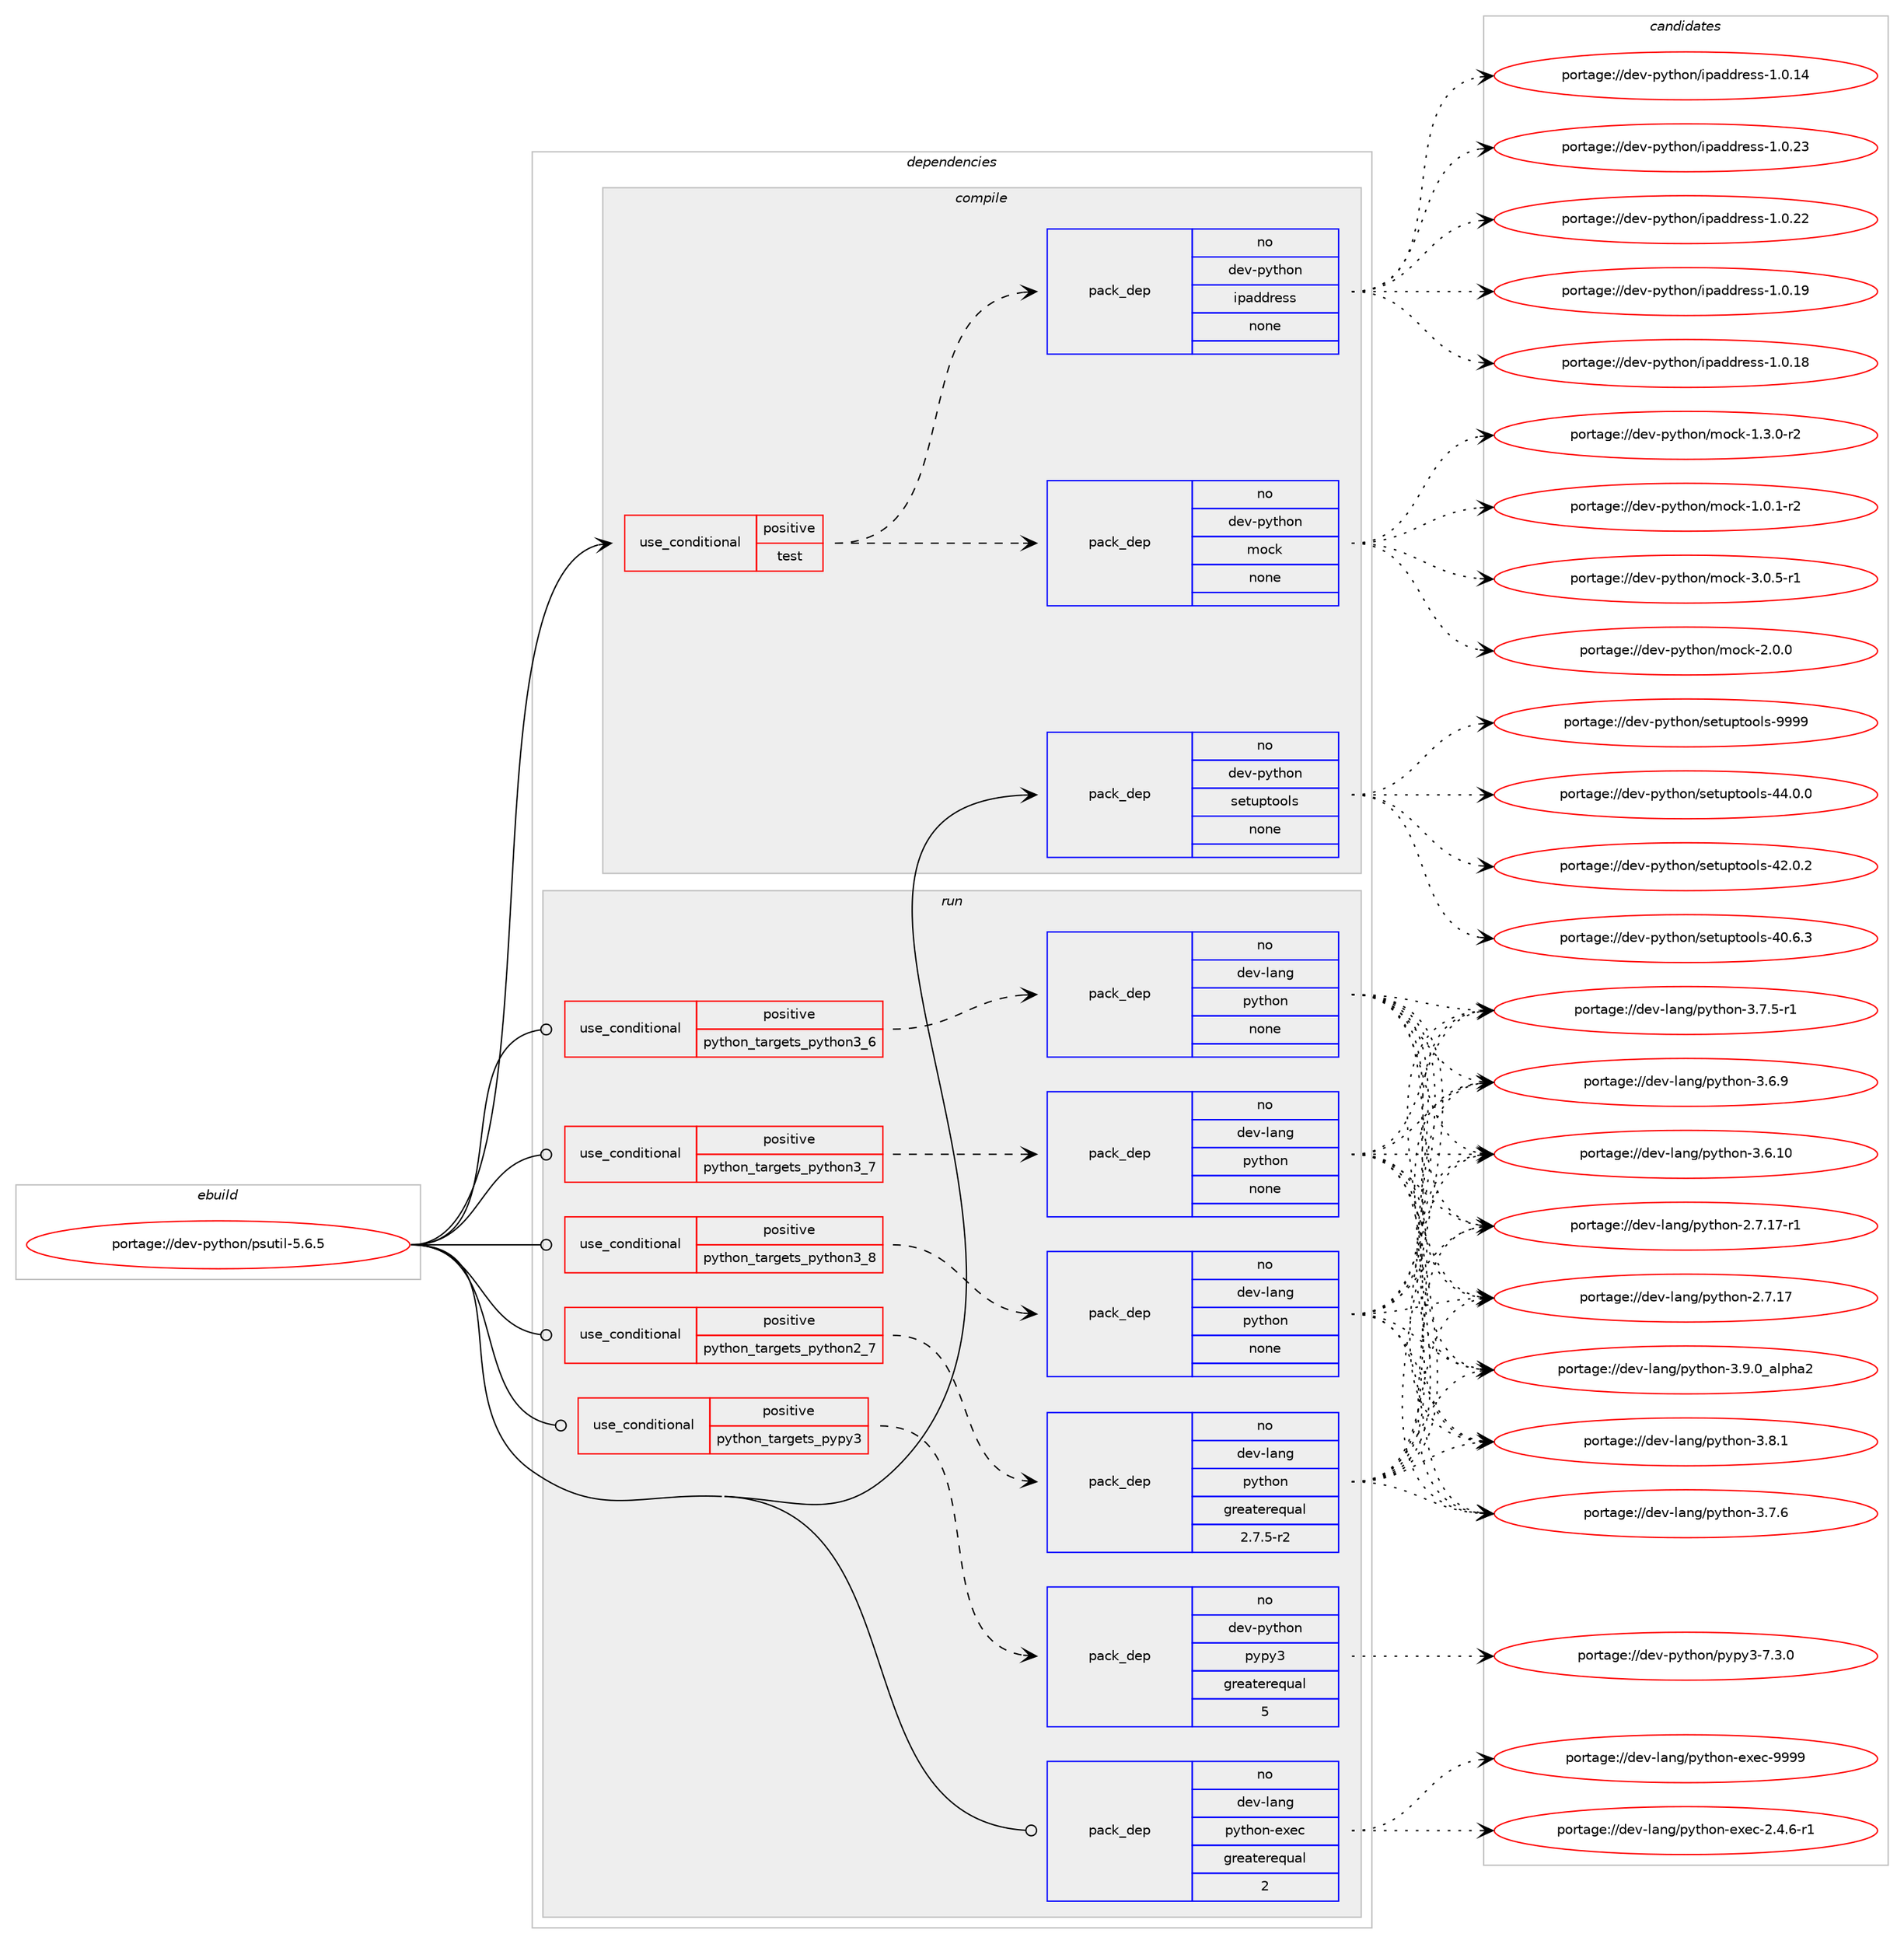 digraph prolog {

# *************
# Graph options
# *************

newrank=true;
concentrate=true;
compound=true;
graph [rankdir=LR,fontname=Helvetica,fontsize=10,ranksep=1.5];#, ranksep=2.5, nodesep=0.2];
edge  [arrowhead=vee];
node  [fontname=Helvetica,fontsize=10];

# **********
# The ebuild
# **********

subgraph cluster_leftcol {
color=gray;
rank=same;
label=<<i>ebuild</i>>;
id [label="portage://dev-python/psutil-5.6.5", color=red, width=4, href="../dev-python/psutil-5.6.5.svg"];
}

# ****************
# The dependencies
# ****************

subgraph cluster_midcol {
color=gray;
label=<<i>dependencies</i>>;
subgraph cluster_compile {
fillcolor="#eeeeee";
style=filled;
label=<<i>compile</i>>;
subgraph cond110295 {
dependency440725 [label=<<TABLE BORDER="0" CELLBORDER="1" CELLSPACING="0" CELLPADDING="4"><TR><TD ROWSPAN="3" CELLPADDING="10">use_conditional</TD></TR><TR><TD>positive</TD></TR><TR><TD>test</TD></TR></TABLE>>, shape=none, color=red];
subgraph pack325492 {
dependency440726 [label=<<TABLE BORDER="0" CELLBORDER="1" CELLSPACING="0" CELLPADDING="4" WIDTH="220"><TR><TD ROWSPAN="6" CELLPADDING="30">pack_dep</TD></TR><TR><TD WIDTH="110">no</TD></TR><TR><TD>dev-python</TD></TR><TR><TD>mock</TD></TR><TR><TD>none</TD></TR><TR><TD></TD></TR></TABLE>>, shape=none, color=blue];
}
dependency440725:e -> dependency440726:w [weight=20,style="dashed",arrowhead="vee"];
subgraph pack325493 {
dependency440727 [label=<<TABLE BORDER="0" CELLBORDER="1" CELLSPACING="0" CELLPADDING="4" WIDTH="220"><TR><TD ROWSPAN="6" CELLPADDING="30">pack_dep</TD></TR><TR><TD WIDTH="110">no</TD></TR><TR><TD>dev-python</TD></TR><TR><TD>ipaddress</TD></TR><TR><TD>none</TD></TR><TR><TD></TD></TR></TABLE>>, shape=none, color=blue];
}
dependency440725:e -> dependency440727:w [weight=20,style="dashed",arrowhead="vee"];
}
id:e -> dependency440725:w [weight=20,style="solid",arrowhead="vee"];
subgraph pack325494 {
dependency440728 [label=<<TABLE BORDER="0" CELLBORDER="1" CELLSPACING="0" CELLPADDING="4" WIDTH="220"><TR><TD ROWSPAN="6" CELLPADDING="30">pack_dep</TD></TR><TR><TD WIDTH="110">no</TD></TR><TR><TD>dev-python</TD></TR><TR><TD>setuptools</TD></TR><TR><TD>none</TD></TR><TR><TD></TD></TR></TABLE>>, shape=none, color=blue];
}
id:e -> dependency440728:w [weight=20,style="solid",arrowhead="vee"];
}
subgraph cluster_compileandrun {
fillcolor="#eeeeee";
style=filled;
label=<<i>compile and run</i>>;
}
subgraph cluster_run {
fillcolor="#eeeeee";
style=filled;
label=<<i>run</i>>;
subgraph cond110296 {
dependency440729 [label=<<TABLE BORDER="0" CELLBORDER="1" CELLSPACING="0" CELLPADDING="4"><TR><TD ROWSPAN="3" CELLPADDING="10">use_conditional</TD></TR><TR><TD>positive</TD></TR><TR><TD>python_targets_pypy3</TD></TR></TABLE>>, shape=none, color=red];
subgraph pack325495 {
dependency440730 [label=<<TABLE BORDER="0" CELLBORDER="1" CELLSPACING="0" CELLPADDING="4" WIDTH="220"><TR><TD ROWSPAN="6" CELLPADDING="30">pack_dep</TD></TR><TR><TD WIDTH="110">no</TD></TR><TR><TD>dev-python</TD></TR><TR><TD>pypy3</TD></TR><TR><TD>greaterequal</TD></TR><TR><TD>5</TD></TR></TABLE>>, shape=none, color=blue];
}
dependency440729:e -> dependency440730:w [weight=20,style="dashed",arrowhead="vee"];
}
id:e -> dependency440729:w [weight=20,style="solid",arrowhead="odot"];
subgraph cond110297 {
dependency440731 [label=<<TABLE BORDER="0" CELLBORDER="1" CELLSPACING="0" CELLPADDING="4"><TR><TD ROWSPAN="3" CELLPADDING="10">use_conditional</TD></TR><TR><TD>positive</TD></TR><TR><TD>python_targets_python2_7</TD></TR></TABLE>>, shape=none, color=red];
subgraph pack325496 {
dependency440732 [label=<<TABLE BORDER="0" CELLBORDER="1" CELLSPACING="0" CELLPADDING="4" WIDTH="220"><TR><TD ROWSPAN="6" CELLPADDING="30">pack_dep</TD></TR><TR><TD WIDTH="110">no</TD></TR><TR><TD>dev-lang</TD></TR><TR><TD>python</TD></TR><TR><TD>greaterequal</TD></TR><TR><TD>2.7.5-r2</TD></TR></TABLE>>, shape=none, color=blue];
}
dependency440731:e -> dependency440732:w [weight=20,style="dashed",arrowhead="vee"];
}
id:e -> dependency440731:w [weight=20,style="solid",arrowhead="odot"];
subgraph cond110298 {
dependency440733 [label=<<TABLE BORDER="0" CELLBORDER="1" CELLSPACING="0" CELLPADDING="4"><TR><TD ROWSPAN="3" CELLPADDING="10">use_conditional</TD></TR><TR><TD>positive</TD></TR><TR><TD>python_targets_python3_6</TD></TR></TABLE>>, shape=none, color=red];
subgraph pack325497 {
dependency440734 [label=<<TABLE BORDER="0" CELLBORDER="1" CELLSPACING="0" CELLPADDING="4" WIDTH="220"><TR><TD ROWSPAN="6" CELLPADDING="30">pack_dep</TD></TR><TR><TD WIDTH="110">no</TD></TR><TR><TD>dev-lang</TD></TR><TR><TD>python</TD></TR><TR><TD>none</TD></TR><TR><TD></TD></TR></TABLE>>, shape=none, color=blue];
}
dependency440733:e -> dependency440734:w [weight=20,style="dashed",arrowhead="vee"];
}
id:e -> dependency440733:w [weight=20,style="solid",arrowhead="odot"];
subgraph cond110299 {
dependency440735 [label=<<TABLE BORDER="0" CELLBORDER="1" CELLSPACING="0" CELLPADDING="4"><TR><TD ROWSPAN="3" CELLPADDING="10">use_conditional</TD></TR><TR><TD>positive</TD></TR><TR><TD>python_targets_python3_7</TD></TR></TABLE>>, shape=none, color=red];
subgraph pack325498 {
dependency440736 [label=<<TABLE BORDER="0" CELLBORDER="1" CELLSPACING="0" CELLPADDING="4" WIDTH="220"><TR><TD ROWSPAN="6" CELLPADDING="30">pack_dep</TD></TR><TR><TD WIDTH="110">no</TD></TR><TR><TD>dev-lang</TD></TR><TR><TD>python</TD></TR><TR><TD>none</TD></TR><TR><TD></TD></TR></TABLE>>, shape=none, color=blue];
}
dependency440735:e -> dependency440736:w [weight=20,style="dashed",arrowhead="vee"];
}
id:e -> dependency440735:w [weight=20,style="solid",arrowhead="odot"];
subgraph cond110300 {
dependency440737 [label=<<TABLE BORDER="0" CELLBORDER="1" CELLSPACING="0" CELLPADDING="4"><TR><TD ROWSPAN="3" CELLPADDING="10">use_conditional</TD></TR><TR><TD>positive</TD></TR><TR><TD>python_targets_python3_8</TD></TR></TABLE>>, shape=none, color=red];
subgraph pack325499 {
dependency440738 [label=<<TABLE BORDER="0" CELLBORDER="1" CELLSPACING="0" CELLPADDING="4" WIDTH="220"><TR><TD ROWSPAN="6" CELLPADDING="30">pack_dep</TD></TR><TR><TD WIDTH="110">no</TD></TR><TR><TD>dev-lang</TD></TR><TR><TD>python</TD></TR><TR><TD>none</TD></TR><TR><TD></TD></TR></TABLE>>, shape=none, color=blue];
}
dependency440737:e -> dependency440738:w [weight=20,style="dashed",arrowhead="vee"];
}
id:e -> dependency440737:w [weight=20,style="solid",arrowhead="odot"];
subgraph pack325500 {
dependency440739 [label=<<TABLE BORDER="0" CELLBORDER="1" CELLSPACING="0" CELLPADDING="4" WIDTH="220"><TR><TD ROWSPAN="6" CELLPADDING="30">pack_dep</TD></TR><TR><TD WIDTH="110">no</TD></TR><TR><TD>dev-lang</TD></TR><TR><TD>python-exec</TD></TR><TR><TD>greaterequal</TD></TR><TR><TD>2</TD></TR></TABLE>>, shape=none, color=blue];
}
id:e -> dependency440739:w [weight=20,style="solid",arrowhead="odot"];
}
}

# **************
# The candidates
# **************

subgraph cluster_choices {
rank=same;
color=gray;
label=<<i>candidates</i>>;

subgraph choice325492 {
color=black;
nodesep=1;
choice1001011184511212111610411111047109111991074551464846534511449 [label="portage://dev-python/mock-3.0.5-r1", color=red, width=4,href="../dev-python/mock-3.0.5-r1.svg"];
choice100101118451121211161041111104710911199107455046484648 [label="portage://dev-python/mock-2.0.0", color=red, width=4,href="../dev-python/mock-2.0.0.svg"];
choice1001011184511212111610411111047109111991074549465146484511450 [label="portage://dev-python/mock-1.3.0-r2", color=red, width=4,href="../dev-python/mock-1.3.0-r2.svg"];
choice1001011184511212111610411111047109111991074549464846494511450 [label="portage://dev-python/mock-1.0.1-r2", color=red, width=4,href="../dev-python/mock-1.0.1-r2.svg"];
dependency440726:e -> choice1001011184511212111610411111047109111991074551464846534511449:w [style=dotted,weight="100"];
dependency440726:e -> choice100101118451121211161041111104710911199107455046484648:w [style=dotted,weight="100"];
dependency440726:e -> choice1001011184511212111610411111047109111991074549465146484511450:w [style=dotted,weight="100"];
dependency440726:e -> choice1001011184511212111610411111047109111991074549464846494511450:w [style=dotted,weight="100"];
}
subgraph choice325493 {
color=black;
nodesep=1;
choice10010111845112121116104111110471051129710010011410111511545494648465051 [label="portage://dev-python/ipaddress-1.0.23", color=red, width=4,href="../dev-python/ipaddress-1.0.23.svg"];
choice10010111845112121116104111110471051129710010011410111511545494648465050 [label="portage://dev-python/ipaddress-1.0.22", color=red, width=4,href="../dev-python/ipaddress-1.0.22.svg"];
choice10010111845112121116104111110471051129710010011410111511545494648464957 [label="portage://dev-python/ipaddress-1.0.19", color=red, width=4,href="../dev-python/ipaddress-1.0.19.svg"];
choice10010111845112121116104111110471051129710010011410111511545494648464956 [label="portage://dev-python/ipaddress-1.0.18", color=red, width=4,href="../dev-python/ipaddress-1.0.18.svg"];
choice10010111845112121116104111110471051129710010011410111511545494648464952 [label="portage://dev-python/ipaddress-1.0.14", color=red, width=4,href="../dev-python/ipaddress-1.0.14.svg"];
dependency440727:e -> choice10010111845112121116104111110471051129710010011410111511545494648465051:w [style=dotted,weight="100"];
dependency440727:e -> choice10010111845112121116104111110471051129710010011410111511545494648465050:w [style=dotted,weight="100"];
dependency440727:e -> choice10010111845112121116104111110471051129710010011410111511545494648464957:w [style=dotted,weight="100"];
dependency440727:e -> choice10010111845112121116104111110471051129710010011410111511545494648464956:w [style=dotted,weight="100"];
dependency440727:e -> choice10010111845112121116104111110471051129710010011410111511545494648464952:w [style=dotted,weight="100"];
}
subgraph choice325494 {
color=black;
nodesep=1;
choice10010111845112121116104111110471151011161171121161111111081154557575757 [label="portage://dev-python/setuptools-9999", color=red, width=4,href="../dev-python/setuptools-9999.svg"];
choice100101118451121211161041111104711510111611711211611111110811545525246484648 [label="portage://dev-python/setuptools-44.0.0", color=red, width=4,href="../dev-python/setuptools-44.0.0.svg"];
choice100101118451121211161041111104711510111611711211611111110811545525046484650 [label="portage://dev-python/setuptools-42.0.2", color=red, width=4,href="../dev-python/setuptools-42.0.2.svg"];
choice100101118451121211161041111104711510111611711211611111110811545524846544651 [label="portage://dev-python/setuptools-40.6.3", color=red, width=4,href="../dev-python/setuptools-40.6.3.svg"];
dependency440728:e -> choice10010111845112121116104111110471151011161171121161111111081154557575757:w [style=dotted,weight="100"];
dependency440728:e -> choice100101118451121211161041111104711510111611711211611111110811545525246484648:w [style=dotted,weight="100"];
dependency440728:e -> choice100101118451121211161041111104711510111611711211611111110811545525046484650:w [style=dotted,weight="100"];
dependency440728:e -> choice100101118451121211161041111104711510111611711211611111110811545524846544651:w [style=dotted,weight="100"];
}
subgraph choice325495 {
color=black;
nodesep=1;
choice100101118451121211161041111104711212111212151455546514648 [label="portage://dev-python/pypy3-7.3.0", color=red, width=4,href="../dev-python/pypy3-7.3.0.svg"];
dependency440730:e -> choice100101118451121211161041111104711212111212151455546514648:w [style=dotted,weight="100"];
}
subgraph choice325496 {
color=black;
nodesep=1;
choice10010111845108971101034711212111610411111045514657464895971081121049750 [label="portage://dev-lang/python-3.9.0_alpha2", color=red, width=4,href="../dev-lang/python-3.9.0_alpha2.svg"];
choice100101118451089711010347112121116104111110455146564649 [label="portage://dev-lang/python-3.8.1", color=red, width=4,href="../dev-lang/python-3.8.1.svg"];
choice100101118451089711010347112121116104111110455146554654 [label="portage://dev-lang/python-3.7.6", color=red, width=4,href="../dev-lang/python-3.7.6.svg"];
choice1001011184510897110103471121211161041111104551465546534511449 [label="portage://dev-lang/python-3.7.5-r1", color=red, width=4,href="../dev-lang/python-3.7.5-r1.svg"];
choice100101118451089711010347112121116104111110455146544657 [label="portage://dev-lang/python-3.6.9", color=red, width=4,href="../dev-lang/python-3.6.9.svg"];
choice10010111845108971101034711212111610411111045514654464948 [label="portage://dev-lang/python-3.6.10", color=red, width=4,href="../dev-lang/python-3.6.10.svg"];
choice100101118451089711010347112121116104111110455046554649554511449 [label="portage://dev-lang/python-2.7.17-r1", color=red, width=4,href="../dev-lang/python-2.7.17-r1.svg"];
choice10010111845108971101034711212111610411111045504655464955 [label="portage://dev-lang/python-2.7.17", color=red, width=4,href="../dev-lang/python-2.7.17.svg"];
dependency440732:e -> choice10010111845108971101034711212111610411111045514657464895971081121049750:w [style=dotted,weight="100"];
dependency440732:e -> choice100101118451089711010347112121116104111110455146564649:w [style=dotted,weight="100"];
dependency440732:e -> choice100101118451089711010347112121116104111110455146554654:w [style=dotted,weight="100"];
dependency440732:e -> choice1001011184510897110103471121211161041111104551465546534511449:w [style=dotted,weight="100"];
dependency440732:e -> choice100101118451089711010347112121116104111110455146544657:w [style=dotted,weight="100"];
dependency440732:e -> choice10010111845108971101034711212111610411111045514654464948:w [style=dotted,weight="100"];
dependency440732:e -> choice100101118451089711010347112121116104111110455046554649554511449:w [style=dotted,weight="100"];
dependency440732:e -> choice10010111845108971101034711212111610411111045504655464955:w [style=dotted,weight="100"];
}
subgraph choice325497 {
color=black;
nodesep=1;
choice10010111845108971101034711212111610411111045514657464895971081121049750 [label="portage://dev-lang/python-3.9.0_alpha2", color=red, width=4,href="../dev-lang/python-3.9.0_alpha2.svg"];
choice100101118451089711010347112121116104111110455146564649 [label="portage://dev-lang/python-3.8.1", color=red, width=4,href="../dev-lang/python-3.8.1.svg"];
choice100101118451089711010347112121116104111110455146554654 [label="portage://dev-lang/python-3.7.6", color=red, width=4,href="../dev-lang/python-3.7.6.svg"];
choice1001011184510897110103471121211161041111104551465546534511449 [label="portage://dev-lang/python-3.7.5-r1", color=red, width=4,href="../dev-lang/python-3.7.5-r1.svg"];
choice100101118451089711010347112121116104111110455146544657 [label="portage://dev-lang/python-3.6.9", color=red, width=4,href="../dev-lang/python-3.6.9.svg"];
choice10010111845108971101034711212111610411111045514654464948 [label="portage://dev-lang/python-3.6.10", color=red, width=4,href="../dev-lang/python-3.6.10.svg"];
choice100101118451089711010347112121116104111110455046554649554511449 [label="portage://dev-lang/python-2.7.17-r1", color=red, width=4,href="../dev-lang/python-2.7.17-r1.svg"];
choice10010111845108971101034711212111610411111045504655464955 [label="portage://dev-lang/python-2.7.17", color=red, width=4,href="../dev-lang/python-2.7.17.svg"];
dependency440734:e -> choice10010111845108971101034711212111610411111045514657464895971081121049750:w [style=dotted,weight="100"];
dependency440734:e -> choice100101118451089711010347112121116104111110455146564649:w [style=dotted,weight="100"];
dependency440734:e -> choice100101118451089711010347112121116104111110455146554654:w [style=dotted,weight="100"];
dependency440734:e -> choice1001011184510897110103471121211161041111104551465546534511449:w [style=dotted,weight="100"];
dependency440734:e -> choice100101118451089711010347112121116104111110455146544657:w [style=dotted,weight="100"];
dependency440734:e -> choice10010111845108971101034711212111610411111045514654464948:w [style=dotted,weight="100"];
dependency440734:e -> choice100101118451089711010347112121116104111110455046554649554511449:w [style=dotted,weight="100"];
dependency440734:e -> choice10010111845108971101034711212111610411111045504655464955:w [style=dotted,weight="100"];
}
subgraph choice325498 {
color=black;
nodesep=1;
choice10010111845108971101034711212111610411111045514657464895971081121049750 [label="portage://dev-lang/python-3.9.0_alpha2", color=red, width=4,href="../dev-lang/python-3.9.0_alpha2.svg"];
choice100101118451089711010347112121116104111110455146564649 [label="portage://dev-lang/python-3.8.1", color=red, width=4,href="../dev-lang/python-3.8.1.svg"];
choice100101118451089711010347112121116104111110455146554654 [label="portage://dev-lang/python-3.7.6", color=red, width=4,href="../dev-lang/python-3.7.6.svg"];
choice1001011184510897110103471121211161041111104551465546534511449 [label="portage://dev-lang/python-3.7.5-r1", color=red, width=4,href="../dev-lang/python-3.7.5-r1.svg"];
choice100101118451089711010347112121116104111110455146544657 [label="portage://dev-lang/python-3.6.9", color=red, width=4,href="../dev-lang/python-3.6.9.svg"];
choice10010111845108971101034711212111610411111045514654464948 [label="portage://dev-lang/python-3.6.10", color=red, width=4,href="../dev-lang/python-3.6.10.svg"];
choice100101118451089711010347112121116104111110455046554649554511449 [label="portage://dev-lang/python-2.7.17-r1", color=red, width=4,href="../dev-lang/python-2.7.17-r1.svg"];
choice10010111845108971101034711212111610411111045504655464955 [label="portage://dev-lang/python-2.7.17", color=red, width=4,href="../dev-lang/python-2.7.17.svg"];
dependency440736:e -> choice10010111845108971101034711212111610411111045514657464895971081121049750:w [style=dotted,weight="100"];
dependency440736:e -> choice100101118451089711010347112121116104111110455146564649:w [style=dotted,weight="100"];
dependency440736:e -> choice100101118451089711010347112121116104111110455146554654:w [style=dotted,weight="100"];
dependency440736:e -> choice1001011184510897110103471121211161041111104551465546534511449:w [style=dotted,weight="100"];
dependency440736:e -> choice100101118451089711010347112121116104111110455146544657:w [style=dotted,weight="100"];
dependency440736:e -> choice10010111845108971101034711212111610411111045514654464948:w [style=dotted,weight="100"];
dependency440736:e -> choice100101118451089711010347112121116104111110455046554649554511449:w [style=dotted,weight="100"];
dependency440736:e -> choice10010111845108971101034711212111610411111045504655464955:w [style=dotted,weight="100"];
}
subgraph choice325499 {
color=black;
nodesep=1;
choice10010111845108971101034711212111610411111045514657464895971081121049750 [label="portage://dev-lang/python-3.9.0_alpha2", color=red, width=4,href="../dev-lang/python-3.9.0_alpha2.svg"];
choice100101118451089711010347112121116104111110455146564649 [label="portage://dev-lang/python-3.8.1", color=red, width=4,href="../dev-lang/python-3.8.1.svg"];
choice100101118451089711010347112121116104111110455146554654 [label="portage://dev-lang/python-3.7.6", color=red, width=4,href="../dev-lang/python-3.7.6.svg"];
choice1001011184510897110103471121211161041111104551465546534511449 [label="portage://dev-lang/python-3.7.5-r1", color=red, width=4,href="../dev-lang/python-3.7.5-r1.svg"];
choice100101118451089711010347112121116104111110455146544657 [label="portage://dev-lang/python-3.6.9", color=red, width=4,href="../dev-lang/python-3.6.9.svg"];
choice10010111845108971101034711212111610411111045514654464948 [label="portage://dev-lang/python-3.6.10", color=red, width=4,href="../dev-lang/python-3.6.10.svg"];
choice100101118451089711010347112121116104111110455046554649554511449 [label="portage://dev-lang/python-2.7.17-r1", color=red, width=4,href="../dev-lang/python-2.7.17-r1.svg"];
choice10010111845108971101034711212111610411111045504655464955 [label="portage://dev-lang/python-2.7.17", color=red, width=4,href="../dev-lang/python-2.7.17.svg"];
dependency440738:e -> choice10010111845108971101034711212111610411111045514657464895971081121049750:w [style=dotted,weight="100"];
dependency440738:e -> choice100101118451089711010347112121116104111110455146564649:w [style=dotted,weight="100"];
dependency440738:e -> choice100101118451089711010347112121116104111110455146554654:w [style=dotted,weight="100"];
dependency440738:e -> choice1001011184510897110103471121211161041111104551465546534511449:w [style=dotted,weight="100"];
dependency440738:e -> choice100101118451089711010347112121116104111110455146544657:w [style=dotted,weight="100"];
dependency440738:e -> choice10010111845108971101034711212111610411111045514654464948:w [style=dotted,weight="100"];
dependency440738:e -> choice100101118451089711010347112121116104111110455046554649554511449:w [style=dotted,weight="100"];
dependency440738:e -> choice10010111845108971101034711212111610411111045504655464955:w [style=dotted,weight="100"];
}
subgraph choice325500 {
color=black;
nodesep=1;
choice10010111845108971101034711212111610411111045101120101994557575757 [label="portage://dev-lang/python-exec-9999", color=red, width=4,href="../dev-lang/python-exec-9999.svg"];
choice10010111845108971101034711212111610411111045101120101994550465246544511449 [label="portage://dev-lang/python-exec-2.4.6-r1", color=red, width=4,href="../dev-lang/python-exec-2.4.6-r1.svg"];
dependency440739:e -> choice10010111845108971101034711212111610411111045101120101994557575757:w [style=dotted,weight="100"];
dependency440739:e -> choice10010111845108971101034711212111610411111045101120101994550465246544511449:w [style=dotted,weight="100"];
}
}

}
